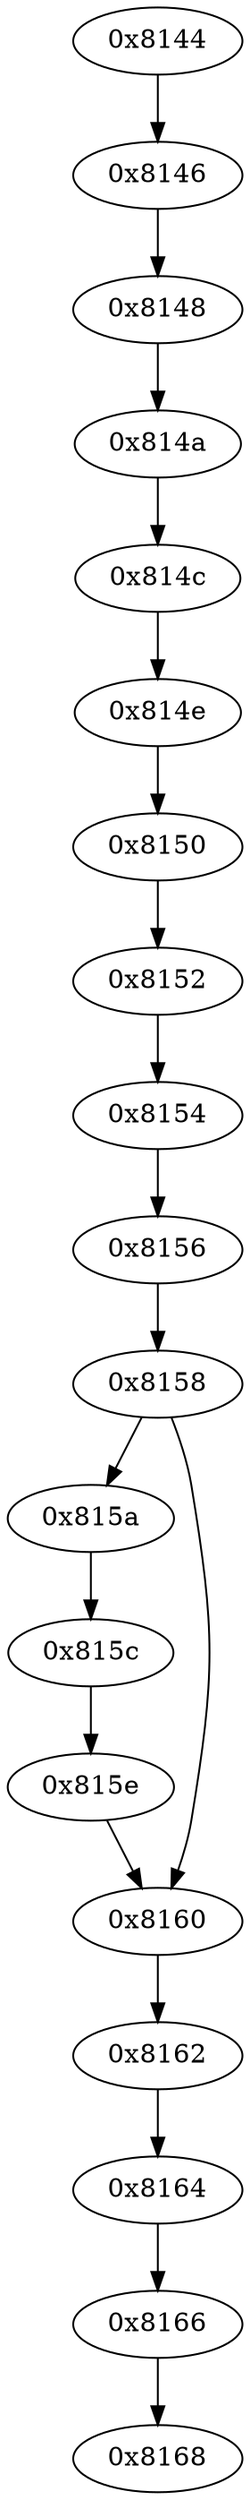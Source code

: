 digraph G {
	"0x8144" -> "0x8146"
	"0x8146" -> "0x8148"
	"0x8148" -> "0x814a"
	"0x814a" -> "0x814c"
	"0x814c" -> "0x814e"
	"0x814e" -> "0x8150"
	"0x8150" -> "0x8152"
	"0x8152" -> "0x8154"
	"0x8154" -> "0x8156"
	"0x8156" -> "0x8158"
	"0x8158" -> "0x815a"
	"0x8158" -> "0x8160"
	"0x815a" -> "0x815c"
	"0x8160" -> "0x8162"
	"0x815c" -> "0x815e"
	"0x8162" -> "0x8164"
	"0x815e" -> "0x8160"
	"0x8164" -> "0x8166"
	"0x8166" -> "0x8168"
}
